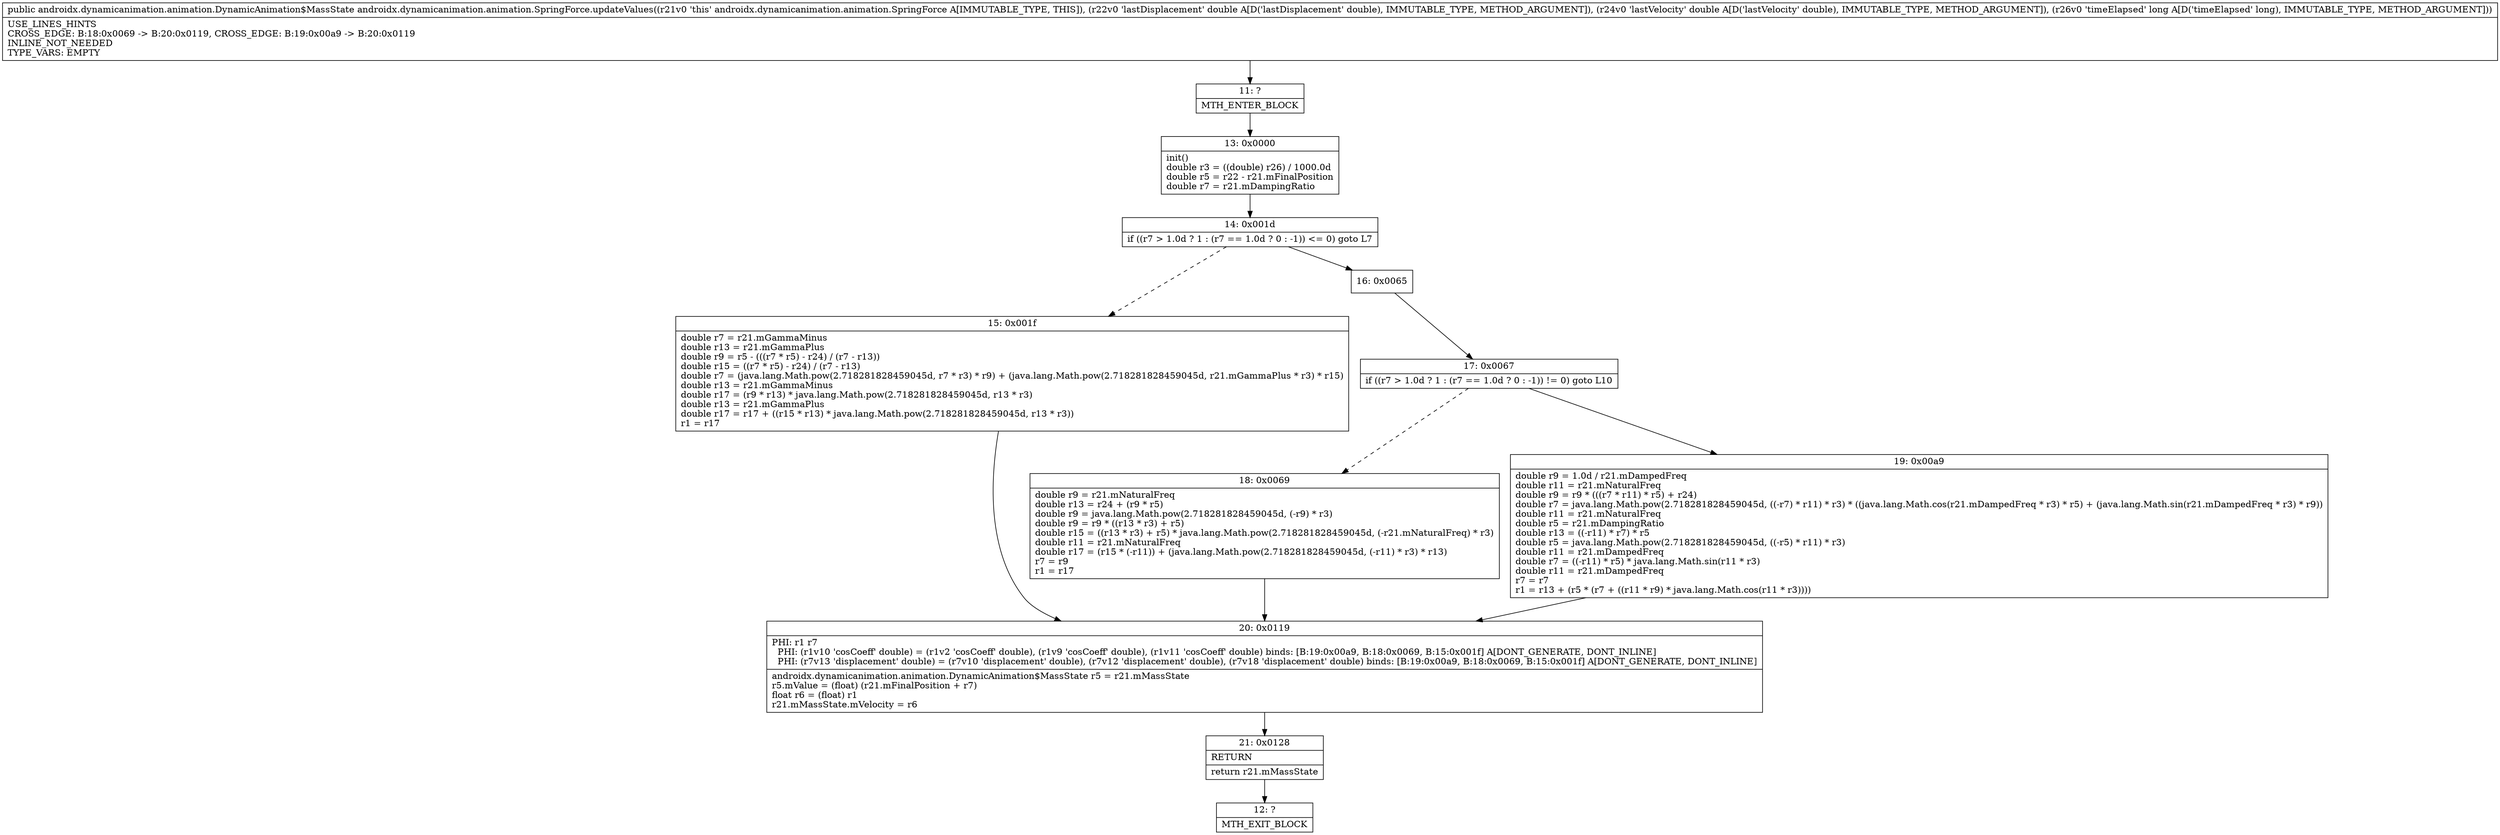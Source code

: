 digraph "CFG forandroidx.dynamicanimation.animation.SpringForce.updateValues(DDJ)Landroidx\/dynamicanimation\/animation\/DynamicAnimation$MassState;" {
Node_11 [shape=record,label="{11\:\ ?|MTH_ENTER_BLOCK\l}"];
Node_13 [shape=record,label="{13\:\ 0x0000|init()\ldouble r3 = ((double) r26) \/ 1000.0d\ldouble r5 = r22 \- r21.mFinalPosition\ldouble r7 = r21.mDampingRatio\l}"];
Node_14 [shape=record,label="{14\:\ 0x001d|if ((r7 \> 1.0d ? 1 : (r7 == 1.0d ? 0 : \-1)) \<= 0) goto L7\l}"];
Node_15 [shape=record,label="{15\:\ 0x001f|double r7 = r21.mGammaMinus\ldouble r13 = r21.mGammaPlus\ldouble r9 = r5 \- (((r7 * r5) \- r24) \/ (r7 \- r13))\ldouble r15 = ((r7 * r5) \- r24) \/ (r7 \- r13)\ldouble r7 = (java.lang.Math.pow(2.718281828459045d, r7 * r3) * r9) + (java.lang.Math.pow(2.718281828459045d, r21.mGammaPlus * r3) * r15)\ldouble r13 = r21.mGammaMinus\ldouble r17 = (r9 * r13) * java.lang.Math.pow(2.718281828459045d, r13 * r3)\ldouble r13 = r21.mGammaPlus\ldouble r17 = r17 + ((r15 * r13) * java.lang.Math.pow(2.718281828459045d, r13 * r3))\lr1 = r17\l}"];
Node_20 [shape=record,label="{20\:\ 0x0119|PHI: r1 r7 \l  PHI: (r1v10 'cosCoeff' double) = (r1v2 'cosCoeff' double), (r1v9 'cosCoeff' double), (r1v11 'cosCoeff' double) binds: [B:19:0x00a9, B:18:0x0069, B:15:0x001f] A[DONT_GENERATE, DONT_INLINE]\l  PHI: (r7v13 'displacement' double) = (r7v10 'displacement' double), (r7v12 'displacement' double), (r7v18 'displacement' double) binds: [B:19:0x00a9, B:18:0x0069, B:15:0x001f] A[DONT_GENERATE, DONT_INLINE]\l|androidx.dynamicanimation.animation.DynamicAnimation$MassState r5 = r21.mMassState\lr5.mValue = (float) (r21.mFinalPosition + r7)\lfloat r6 = (float) r1\lr21.mMassState.mVelocity = r6\l}"];
Node_21 [shape=record,label="{21\:\ 0x0128|RETURN\l|return r21.mMassState\l}"];
Node_12 [shape=record,label="{12\:\ ?|MTH_EXIT_BLOCK\l}"];
Node_16 [shape=record,label="{16\:\ 0x0065}"];
Node_17 [shape=record,label="{17\:\ 0x0067|if ((r7 \> 1.0d ? 1 : (r7 == 1.0d ? 0 : \-1)) != 0) goto L10\l}"];
Node_18 [shape=record,label="{18\:\ 0x0069|double r9 = r21.mNaturalFreq\ldouble r13 = r24 + (r9 * r5)\ldouble r9 = java.lang.Math.pow(2.718281828459045d, (\-r9) * r3)\ldouble r9 = r9 * ((r13 * r3) + r5)\ldouble r15 = ((r13 * r3) + r5) * java.lang.Math.pow(2.718281828459045d, (\-r21.mNaturalFreq) * r3)\ldouble r11 = r21.mNaturalFreq\ldouble r17 = (r15 * (\-r11)) + (java.lang.Math.pow(2.718281828459045d, (\-r11) * r3) * r13)\lr7 = r9\lr1 = r17\l}"];
Node_19 [shape=record,label="{19\:\ 0x00a9|double r9 = 1.0d \/ r21.mDampedFreq\ldouble r11 = r21.mNaturalFreq\ldouble r9 = r9 * (((r7 * r11) * r5) + r24)\ldouble r7 = java.lang.Math.pow(2.718281828459045d, ((\-r7) * r11) * r3) * ((java.lang.Math.cos(r21.mDampedFreq * r3) * r5) + (java.lang.Math.sin(r21.mDampedFreq * r3) * r9))\ldouble r11 = r21.mNaturalFreq\ldouble r5 = r21.mDampingRatio\ldouble r13 = ((\-r11) * r7) * r5\ldouble r5 = java.lang.Math.pow(2.718281828459045d, ((\-r5) * r11) * r3)\ldouble r11 = r21.mDampedFreq\ldouble r7 = ((\-r11) * r5) * java.lang.Math.sin(r11 * r3)\ldouble r11 = r21.mDampedFreq\lr7 = r7\lr1 = r13 + (r5 * (r7 + ((r11 * r9) * java.lang.Math.cos(r11 * r3))))\l}"];
MethodNode[shape=record,label="{public androidx.dynamicanimation.animation.DynamicAnimation$MassState androidx.dynamicanimation.animation.SpringForce.updateValues((r21v0 'this' androidx.dynamicanimation.animation.SpringForce A[IMMUTABLE_TYPE, THIS]), (r22v0 'lastDisplacement' double A[D('lastDisplacement' double), IMMUTABLE_TYPE, METHOD_ARGUMENT]), (r24v0 'lastVelocity' double A[D('lastVelocity' double), IMMUTABLE_TYPE, METHOD_ARGUMENT]), (r26v0 'timeElapsed' long A[D('timeElapsed' long), IMMUTABLE_TYPE, METHOD_ARGUMENT]))  | USE_LINES_HINTS\lCROSS_EDGE: B:18:0x0069 \-\> B:20:0x0119, CROSS_EDGE: B:19:0x00a9 \-\> B:20:0x0119\lINLINE_NOT_NEEDED\lTYPE_VARS: EMPTY\l}"];
MethodNode -> Node_11;Node_11 -> Node_13;
Node_13 -> Node_14;
Node_14 -> Node_15[style=dashed];
Node_14 -> Node_16;
Node_15 -> Node_20;
Node_20 -> Node_21;
Node_21 -> Node_12;
Node_16 -> Node_17;
Node_17 -> Node_18[style=dashed];
Node_17 -> Node_19;
Node_18 -> Node_20;
Node_19 -> Node_20;
}

